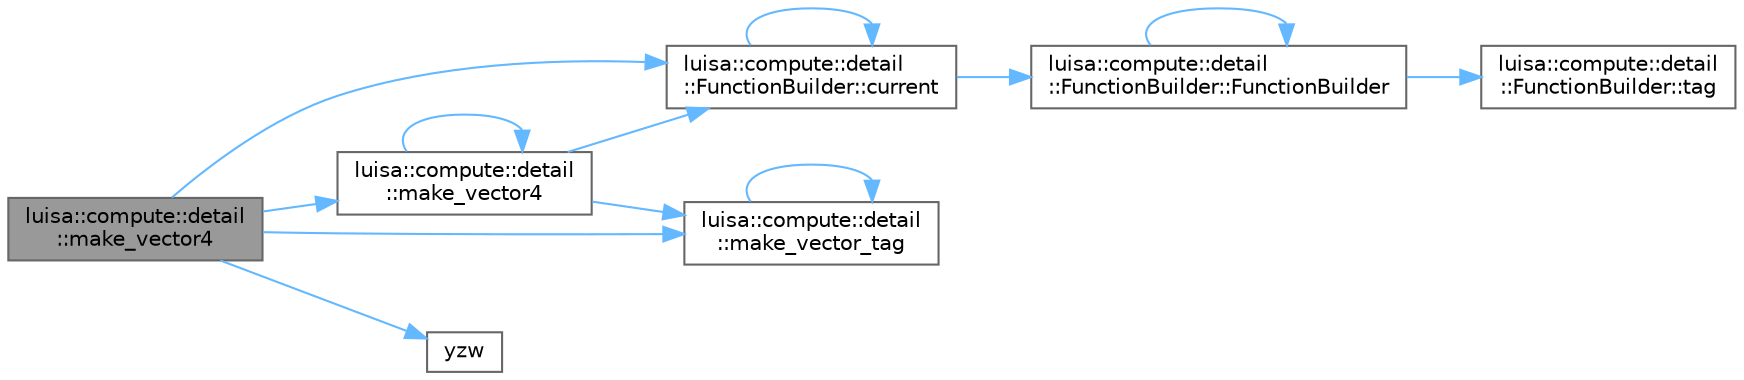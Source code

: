 digraph "luisa::compute::detail::make_vector4"
{
 // LATEX_PDF_SIZE
  bgcolor="transparent";
  edge [fontname=Helvetica,fontsize=10,labelfontname=Helvetica,labelfontsize=10];
  node [fontname=Helvetica,fontsize=10,shape=box,height=0.2,width=0.4];
  rankdir="LR";
  Node1 [id="Node000001",label="luisa::compute::detail\l::make_vector4",height=0.2,width=0.4,color="gray40", fillcolor="grey60", style="filled", fontcolor="black",tooltip="Make vector4 (x, y, z, w) from x and (y, z, w)"];
  Node1 -> Node2 [id="edge1_Node000001_Node000002",color="steelblue1",style="solid",tooltip=" "];
  Node2 [id="Node000002",label="luisa::compute::detail\l::FunctionBuilder::current",height=0.2,width=0.4,color="grey40", fillcolor="white", style="filled",URL="$classluisa_1_1compute_1_1detail_1_1_function_builder.html#a4590ef89abb9497192eb36510caf0384",tooltip="Return current function builder on function stack."];
  Node2 -> Node2 [id="edge2_Node000002_Node000002",color="steelblue1",style="solid",tooltip=" "];
  Node2 -> Node3 [id="edge3_Node000002_Node000003",color="steelblue1",style="solid",tooltip=" "];
  Node3 [id="Node000003",label="luisa::compute::detail\l::FunctionBuilder::FunctionBuilder",height=0.2,width=0.4,color="grey40", fillcolor="white", style="filled",URL="$classluisa_1_1compute_1_1detail_1_1_function_builder.html#ad83f8a838bb7772fda8cf81d349e299f",tooltip="Construct a new Function Builder object"];
  Node3 -> Node3 [id="edge4_Node000003_Node000003",color="steelblue1",style="solid",tooltip=" "];
  Node3 -> Node4 [id="edge5_Node000003_Node000004",color="steelblue1",style="solid",tooltip=" "];
  Node4 [id="Node000004",label="luisa::compute::detail\l::FunctionBuilder::tag",height=0.2,width=0.4,color="grey40", fillcolor="white", style="filled",URL="$classluisa_1_1compute_1_1detail_1_1_function_builder.html#ada82e67c00b4091b4b8827303d97c87b",tooltip="Return tag(KERNEL, CALLABLE)."];
  Node1 -> Node5 [id="edge6_Node000001_Node000005",color="steelblue1",style="solid",tooltip=" "];
  Node5 [id="Node000005",label="luisa::compute::detail\l::make_vector4",height=0.2,width=0.4,color="grey40", fillcolor="white", style="filled",URL="$namespaceluisa_1_1compute_1_1detail.html#a46046ffd0cce26b703b4e9ed0f3d5024",tooltip="Make vector4 (s, s, s, s)"];
  Node5 -> Node2 [id="edge7_Node000005_Node000002",color="steelblue1",style="solid",tooltip=" "];
  Node5 -> Node5 [id="edge8_Node000005_Node000005",color="steelblue1",style="solid",tooltip=" "];
  Node5 -> Node6 [id="edge9_Node000005_Node000006",color="steelblue1",style="solid",tooltip=" "];
  Node6 [id="Node000006",label="luisa::compute::detail\l::make_vector_tag",height=0.2,width=0.4,color="grey40", fillcolor="white", style="filled",URL="$namespaceluisa_1_1compute_1_1detail.html#a0ad1aad9b55fca4fa9e54e5236c057cd",tooltip="Return make_vector CallOp according to given type"];
  Node6 -> Node6 [id="edge10_Node000006_Node000006",color="steelblue1",style="solid",tooltip=" "];
  Node1 -> Node6 [id="edge11_Node000001_Node000006",color="steelblue1",style="solid",tooltip=" "];
  Node1 -> Node7 [id="edge12_Node000001_Node000007",color="steelblue1",style="solid",tooltip=" "];
  Node7 [id="Node000007",label="yzw",height=0.2,width=0.4,color="grey40", fillcolor="white", style="filled",URL="$core_2swizzle__4_8inl_8h.html#a8920fd210568dd69da5bc94db3b6d27c",tooltip=" "];
}
